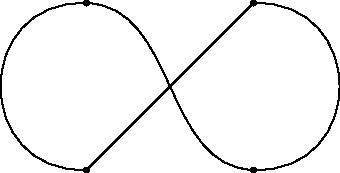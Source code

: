 size(6cm,0);
pair A=(0,0), B=(0,1), C=(1,0), D=(1,1);

draw(A..B..C..D--cycle);
dot(A);dot(B);dot(C);dot(D);
